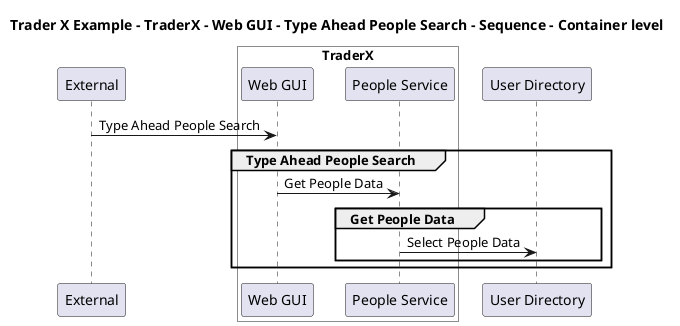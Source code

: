 @startuml

title Trader X Example - TraderX - Web GUI - Type Ahead People Search - Sequence - Container level

participant "External" as C4InterFlow.SoftwareSystems.ExternalSystem

box "TraderX" #White
    participant "Web GUI" as TraderXExample.SoftwareSystems.TraderX.Containers.WebGUI
    participant "People Service" as TraderXExample.SoftwareSystems.TraderX.Containers.PeopleService
end box

participant "User Directory" as TraderXExample.SoftwareSystems.UserDirectory

C4InterFlow.SoftwareSystems.ExternalSystem -> TraderXExample.SoftwareSystems.TraderX.Containers.WebGUI : Type Ahead People Search
group Type Ahead People Search
TraderXExample.SoftwareSystems.TraderX.Containers.WebGUI -> TraderXExample.SoftwareSystems.TraderX.Containers.PeopleService : Get People Data
group Get People Data
TraderXExample.SoftwareSystems.TraderX.Containers.PeopleService -> TraderXExample.SoftwareSystems.UserDirectory : Select People Data
end
end


@enduml
